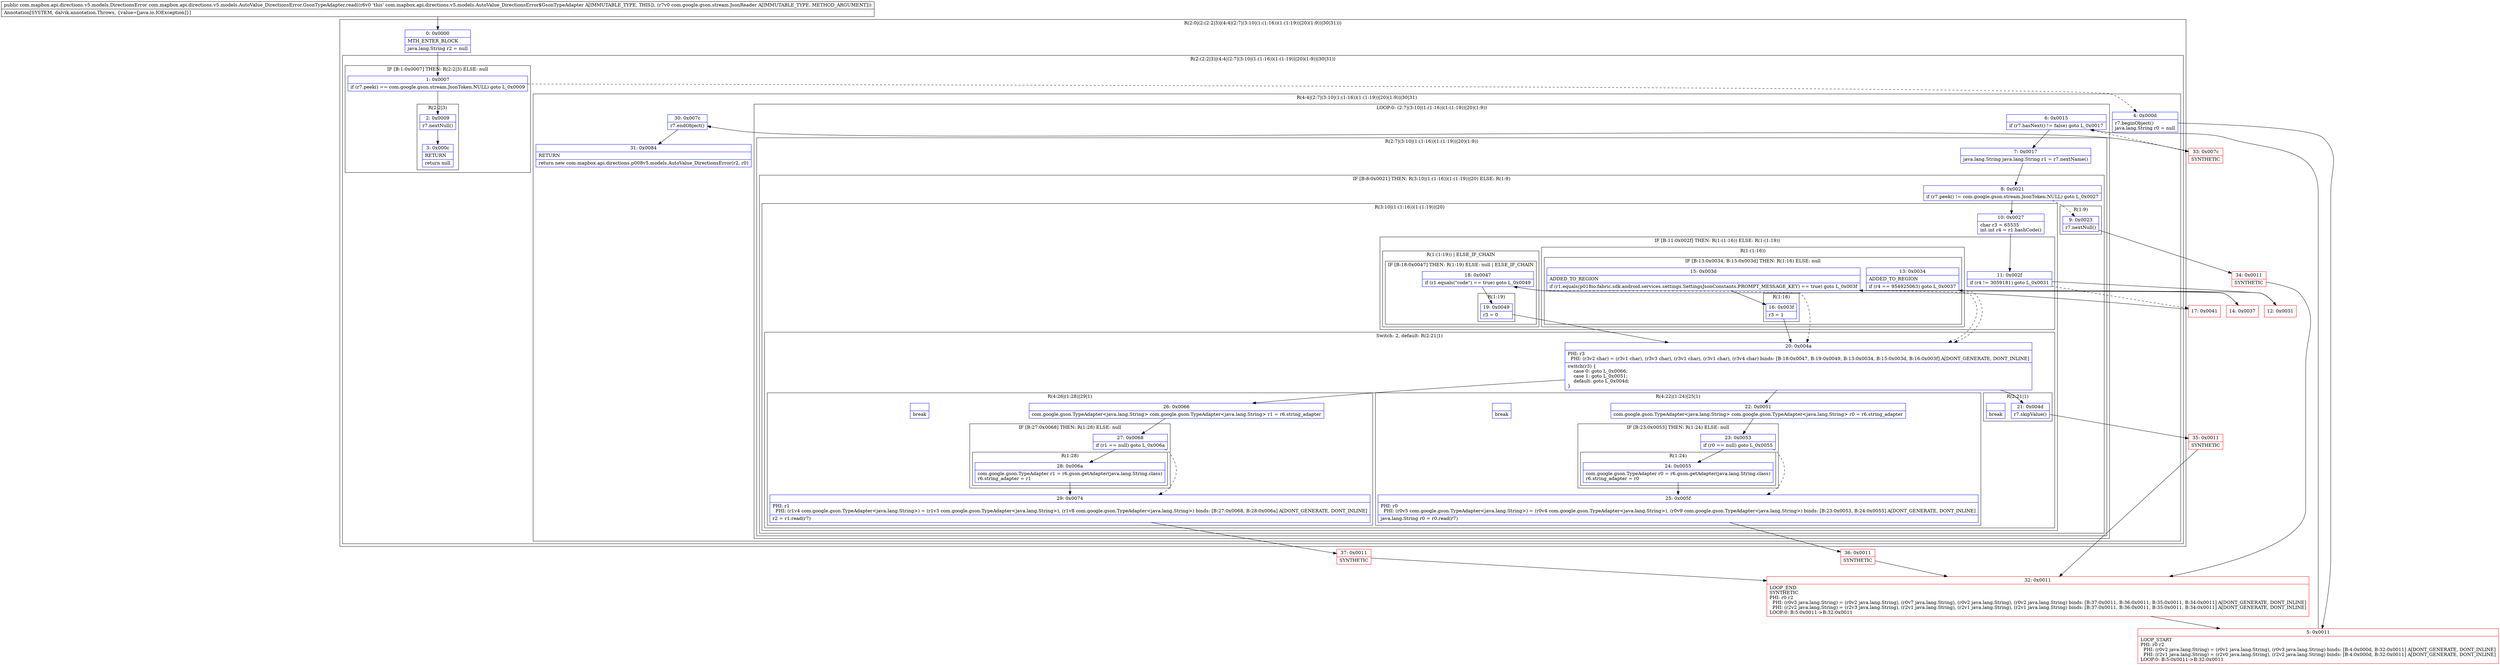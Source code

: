 digraph "CFG forcom.mapbox.api.directions.v5.models.AutoValue_DirectionsError.GsonTypeAdapter.read(Lcom\/google\/gson\/stream\/JsonReader;)Lcom\/mapbox\/api\/directions\/v5\/models\/DirectionsError;" {
subgraph cluster_Region_1102177669 {
label = "R(2:0|(2:(2:2|3)|(4:4|(2:7|(3:10|(1:(1:16))(1:(1:19))|20)(1:9))|30|31)))";
node [shape=record,color=blue];
Node_0 [shape=record,label="{0\:\ 0x0000|MTH_ENTER_BLOCK\l|java.lang.String r2 = null\l}"];
subgraph cluster_Region_1379594077 {
label = "R(2:(2:2|3)|(4:4|(2:7|(3:10|(1:(1:16))(1:(1:19))|20)(1:9))|30|31))";
node [shape=record,color=blue];
subgraph cluster_IfRegion_2045005953 {
label = "IF [B:1:0x0007] THEN: R(2:2|3) ELSE: null";
node [shape=record,color=blue];
Node_1 [shape=record,label="{1\:\ 0x0007|if (r7.peek() == com.google.gson.stream.JsonToken.NULL) goto L_0x0009\l}"];
subgraph cluster_Region_1000392157 {
label = "R(2:2|3)";
node [shape=record,color=blue];
Node_2 [shape=record,label="{2\:\ 0x0009|r7.nextNull()\l}"];
Node_3 [shape=record,label="{3\:\ 0x000c|RETURN\l|return null\l}"];
}
}
subgraph cluster_Region_1010397662 {
label = "R(4:4|(2:7|(3:10|(1:(1:16))(1:(1:19))|20)(1:9))|30|31)";
node [shape=record,color=blue];
Node_4 [shape=record,label="{4\:\ 0x000d|r7.beginObject()\ljava.lang.String r0 = null\l}"];
subgraph cluster_LoopRegion_1233544055 {
label = "LOOP:0: (2:7|(3:10|(1:(1:16))(1:(1:19))|20)(1:9))";
node [shape=record,color=blue];
Node_6 [shape=record,label="{6\:\ 0x0015|if (r7.hasNext() != false) goto L_0x0017\l}"];
subgraph cluster_Region_503398094 {
label = "R(2:7|(3:10|(1:(1:16))(1:(1:19))|20)(1:9))";
node [shape=record,color=blue];
Node_7 [shape=record,label="{7\:\ 0x0017|java.lang.String java.lang.String r1 = r7.nextName()\l}"];
subgraph cluster_IfRegion_1279474973 {
label = "IF [B:8:0x0021] THEN: R(3:10|(1:(1:16))(1:(1:19))|20) ELSE: R(1:9)";
node [shape=record,color=blue];
Node_8 [shape=record,label="{8\:\ 0x0021|if (r7.peek() != com.google.gson.stream.JsonToken.NULL) goto L_0x0027\l}"];
subgraph cluster_Region_943680738 {
label = "R(3:10|(1:(1:16))(1:(1:19))|20)";
node [shape=record,color=blue];
Node_10 [shape=record,label="{10\:\ 0x0027|char r3 = 65535\lint int r4 = r1.hashCode()\l}"];
subgraph cluster_IfRegion_875758143 {
label = "IF [B:11:0x002f] THEN: R(1:(1:16)) ELSE: R(1:(1:19))";
node [shape=record,color=blue];
Node_11 [shape=record,label="{11\:\ 0x002f|if (r4 != 3059181) goto L_0x0031\l}"];
subgraph cluster_Region_402132044 {
label = "R(1:(1:16))";
node [shape=record,color=blue];
subgraph cluster_IfRegion_1342135738 {
label = "IF [B:13:0x0034, B:15:0x003d] THEN: R(1:16) ELSE: null";
node [shape=record,color=blue];
Node_13 [shape=record,label="{13\:\ 0x0034|ADDED_TO_REGION\l|if (r4 == 954925063) goto L_0x0037\l}"];
Node_15 [shape=record,label="{15\:\ 0x003d|ADDED_TO_REGION\l|if (r1.equals(p018io.fabric.sdk.android.services.settings.SettingsJsonConstants.PROMPT_MESSAGE_KEY) == true) goto L_0x003f\l}"];
subgraph cluster_Region_1479616831 {
label = "R(1:16)";
node [shape=record,color=blue];
Node_16 [shape=record,label="{16\:\ 0x003f|r3 = 1\l}"];
}
}
}
subgraph cluster_Region_709606723 {
label = "R(1:(1:19)) | ELSE_IF_CHAIN\l";
node [shape=record,color=blue];
subgraph cluster_IfRegion_206223069 {
label = "IF [B:18:0x0047] THEN: R(1:19) ELSE: null | ELSE_IF_CHAIN\l";
node [shape=record,color=blue];
Node_18 [shape=record,label="{18\:\ 0x0047|if (r1.equals(\"code\") == true) goto L_0x0049\l}"];
subgraph cluster_Region_464129748 {
label = "R(1:19)";
node [shape=record,color=blue];
Node_19 [shape=record,label="{19\:\ 0x0049|r3 = 0\l}"];
}
}
}
}
subgraph cluster_SwitchRegion_1838591246 {
label = "Switch: 2, default: R(2:21|1)";
node [shape=record,color=blue];
Node_20 [shape=record,label="{20\:\ 0x004a|PHI: r3 \l  PHI: (r3v2 char) = (r3v1 char), (r3v3 char), (r3v1 char), (r3v1 char), (r3v4 char) binds: [B:18:0x0047, B:19:0x0049, B:13:0x0034, B:15:0x003d, B:16:0x003f] A[DONT_GENERATE, DONT_INLINE]\l|switch(r3) \{\l    case 0: goto L_0x0066;\l    case 1: goto L_0x0051;\l    default: goto L_0x004d;\l\}\l}"];
subgraph cluster_Region_219505061 {
label = "R(4:26|(1:28)|29|1)";
node [shape=record,color=blue];
Node_26 [shape=record,label="{26\:\ 0x0066|com.google.gson.TypeAdapter\<java.lang.String\> com.google.gson.TypeAdapter\<java.lang.String\> r1 = r6.string_adapter\l}"];
subgraph cluster_IfRegion_781045977 {
label = "IF [B:27:0x0068] THEN: R(1:28) ELSE: null";
node [shape=record,color=blue];
Node_27 [shape=record,label="{27\:\ 0x0068|if (r1 == null) goto L_0x006a\l}"];
subgraph cluster_Region_2141484739 {
label = "R(1:28)";
node [shape=record,color=blue];
Node_28 [shape=record,label="{28\:\ 0x006a|com.google.gson.TypeAdapter r1 = r6.gson.getAdapter(java.lang.String.class)\lr6.string_adapter = r1\l}"];
}
}
Node_29 [shape=record,label="{29\:\ 0x0074|PHI: r1 \l  PHI: (r1v4 com.google.gson.TypeAdapter\<java.lang.String\>) = (r1v3 com.google.gson.TypeAdapter\<java.lang.String\>), (r1v8 com.google.gson.TypeAdapter\<java.lang.String\>) binds: [B:27:0x0068, B:28:0x006a] A[DONT_GENERATE, DONT_INLINE]\l|r2 = r1.read(r7)\l}"];
Node_InsnContainer_1345121958 [shape=record,label="{|break\l}"];
}
subgraph cluster_Region_1347581068 {
label = "R(4:22|(1:24)|25|1)";
node [shape=record,color=blue];
Node_22 [shape=record,label="{22\:\ 0x0051|com.google.gson.TypeAdapter\<java.lang.String\> com.google.gson.TypeAdapter\<java.lang.String\> r0 = r6.string_adapter\l}"];
subgraph cluster_IfRegion_1512386763 {
label = "IF [B:23:0x0053] THEN: R(1:24) ELSE: null";
node [shape=record,color=blue];
Node_23 [shape=record,label="{23\:\ 0x0053|if (r0 == null) goto L_0x0055\l}"];
subgraph cluster_Region_1990981339 {
label = "R(1:24)";
node [shape=record,color=blue];
Node_24 [shape=record,label="{24\:\ 0x0055|com.google.gson.TypeAdapter r0 = r6.gson.getAdapter(java.lang.String.class)\lr6.string_adapter = r0\l}"];
}
}
Node_25 [shape=record,label="{25\:\ 0x005f|PHI: r0 \l  PHI: (r0v5 com.google.gson.TypeAdapter\<java.lang.String\>) = (r0v4 com.google.gson.TypeAdapter\<java.lang.String\>), (r0v9 com.google.gson.TypeAdapter\<java.lang.String\>) binds: [B:23:0x0053, B:24:0x0055] A[DONT_GENERATE, DONT_INLINE]\l|java.lang.String r0 = r0.read(r7)\l}"];
Node_InsnContainer_97688171 [shape=record,label="{|break\l}"];
}
subgraph cluster_Region_1377791217 {
label = "R(2:21|1)";
node [shape=record,color=blue];
Node_21 [shape=record,label="{21\:\ 0x004d|r7.skipValue()\l}"];
Node_InsnContainer_625566292 [shape=record,label="{|break\l}"];
}
}
}
subgraph cluster_Region_304607621 {
label = "R(1:9)";
node [shape=record,color=blue];
Node_9 [shape=record,label="{9\:\ 0x0023|r7.nextNull()\l}"];
}
}
}
}
Node_30 [shape=record,label="{30\:\ 0x007c|r7.endObject()\l}"];
Node_31 [shape=record,label="{31\:\ 0x0084|RETURN\l|return new com.mapbox.api.directions.p008v5.models.AutoValue_DirectionsError(r2, r0)\l}"];
}
}
}
Node_5 [shape=record,color=red,label="{5\:\ 0x0011|LOOP_START\lPHI: r0 r2 \l  PHI: (r0v2 java.lang.String) = (r0v1 java.lang.String), (r0v3 java.lang.String) binds: [B:4:0x000d, B:32:0x0011] A[DONT_GENERATE, DONT_INLINE]\l  PHI: (r2v1 java.lang.String) = (r2v0 java.lang.String), (r2v2 java.lang.String) binds: [B:4:0x000d, B:32:0x0011] A[DONT_GENERATE, DONT_INLINE]\lLOOP:0: B:5:0x0011\-\>B:32:0x0011\l}"];
Node_12 [shape=record,color=red,label="{12\:\ 0x0031}"];
Node_14 [shape=record,color=red,label="{14\:\ 0x0037}"];
Node_17 [shape=record,color=red,label="{17\:\ 0x0041}"];
Node_32 [shape=record,color=red,label="{32\:\ 0x0011|LOOP_END\lSYNTHETIC\lPHI: r0 r2 \l  PHI: (r0v3 java.lang.String) = (r0v2 java.lang.String), (r0v7 java.lang.String), (r0v2 java.lang.String), (r0v2 java.lang.String) binds: [B:37:0x0011, B:36:0x0011, B:35:0x0011, B:34:0x0011] A[DONT_GENERATE, DONT_INLINE]\l  PHI: (r2v2 java.lang.String) = (r2v3 java.lang.String), (r2v1 java.lang.String), (r2v1 java.lang.String), (r2v1 java.lang.String) binds: [B:37:0x0011, B:36:0x0011, B:35:0x0011, B:34:0x0011] A[DONT_GENERATE, DONT_INLINE]\lLOOP:0: B:5:0x0011\-\>B:32:0x0011\l}"];
Node_33 [shape=record,color=red,label="{33\:\ 0x007c|SYNTHETIC\l}"];
Node_34 [shape=record,color=red,label="{34\:\ 0x0011|SYNTHETIC\l}"];
Node_35 [shape=record,color=red,label="{35\:\ 0x0011|SYNTHETIC\l}"];
Node_36 [shape=record,color=red,label="{36\:\ 0x0011|SYNTHETIC\l}"];
Node_37 [shape=record,color=red,label="{37\:\ 0x0011|SYNTHETIC\l}"];
MethodNode[shape=record,label="{public com.mapbox.api.directions.v5.models.DirectionsError com.mapbox.api.directions.v5.models.AutoValue_DirectionsError.GsonTypeAdapter.read((r6v0 'this' com.mapbox.api.directions.v5.models.AutoValue_DirectionsError$GsonTypeAdapter A[IMMUTABLE_TYPE, THIS]), (r7v0 com.google.gson.stream.JsonReader A[IMMUTABLE_TYPE, METHOD_ARGUMENT]))  | Annotation[SYSTEM, dalvik.annotation.Throws, \{value=[java.io.IOException]\}]\l}"];
MethodNode -> Node_0;
Node_0 -> Node_1;
Node_1 -> Node_2;
Node_1 -> Node_4[style=dashed];
Node_2 -> Node_3;
Node_4 -> Node_5;
Node_6 -> Node_7;
Node_6 -> Node_33[style=dashed];
Node_7 -> Node_8;
Node_8 -> Node_9[style=dashed];
Node_8 -> Node_10;
Node_10 -> Node_11;
Node_11 -> Node_12;
Node_11 -> Node_17[style=dashed];
Node_13 -> Node_14;
Node_13 -> Node_20[style=dashed];
Node_15 -> Node_16;
Node_15 -> Node_20[style=dashed];
Node_16 -> Node_20;
Node_18 -> Node_19;
Node_18 -> Node_20[style=dashed];
Node_19 -> Node_20;
Node_20 -> Node_21;
Node_20 -> Node_22;
Node_20 -> Node_26;
Node_26 -> Node_27;
Node_27 -> Node_28;
Node_27 -> Node_29[style=dashed];
Node_28 -> Node_29;
Node_29 -> Node_37;
Node_22 -> Node_23;
Node_23 -> Node_24;
Node_23 -> Node_25[style=dashed];
Node_24 -> Node_25;
Node_25 -> Node_36;
Node_21 -> Node_35;
Node_9 -> Node_34;
Node_30 -> Node_31;
Node_5 -> Node_6;
Node_12 -> Node_13;
Node_14 -> Node_15;
Node_17 -> Node_18;
Node_32 -> Node_5;
Node_33 -> Node_30;
Node_34 -> Node_32;
Node_35 -> Node_32;
Node_36 -> Node_32;
Node_37 -> Node_32;
}


